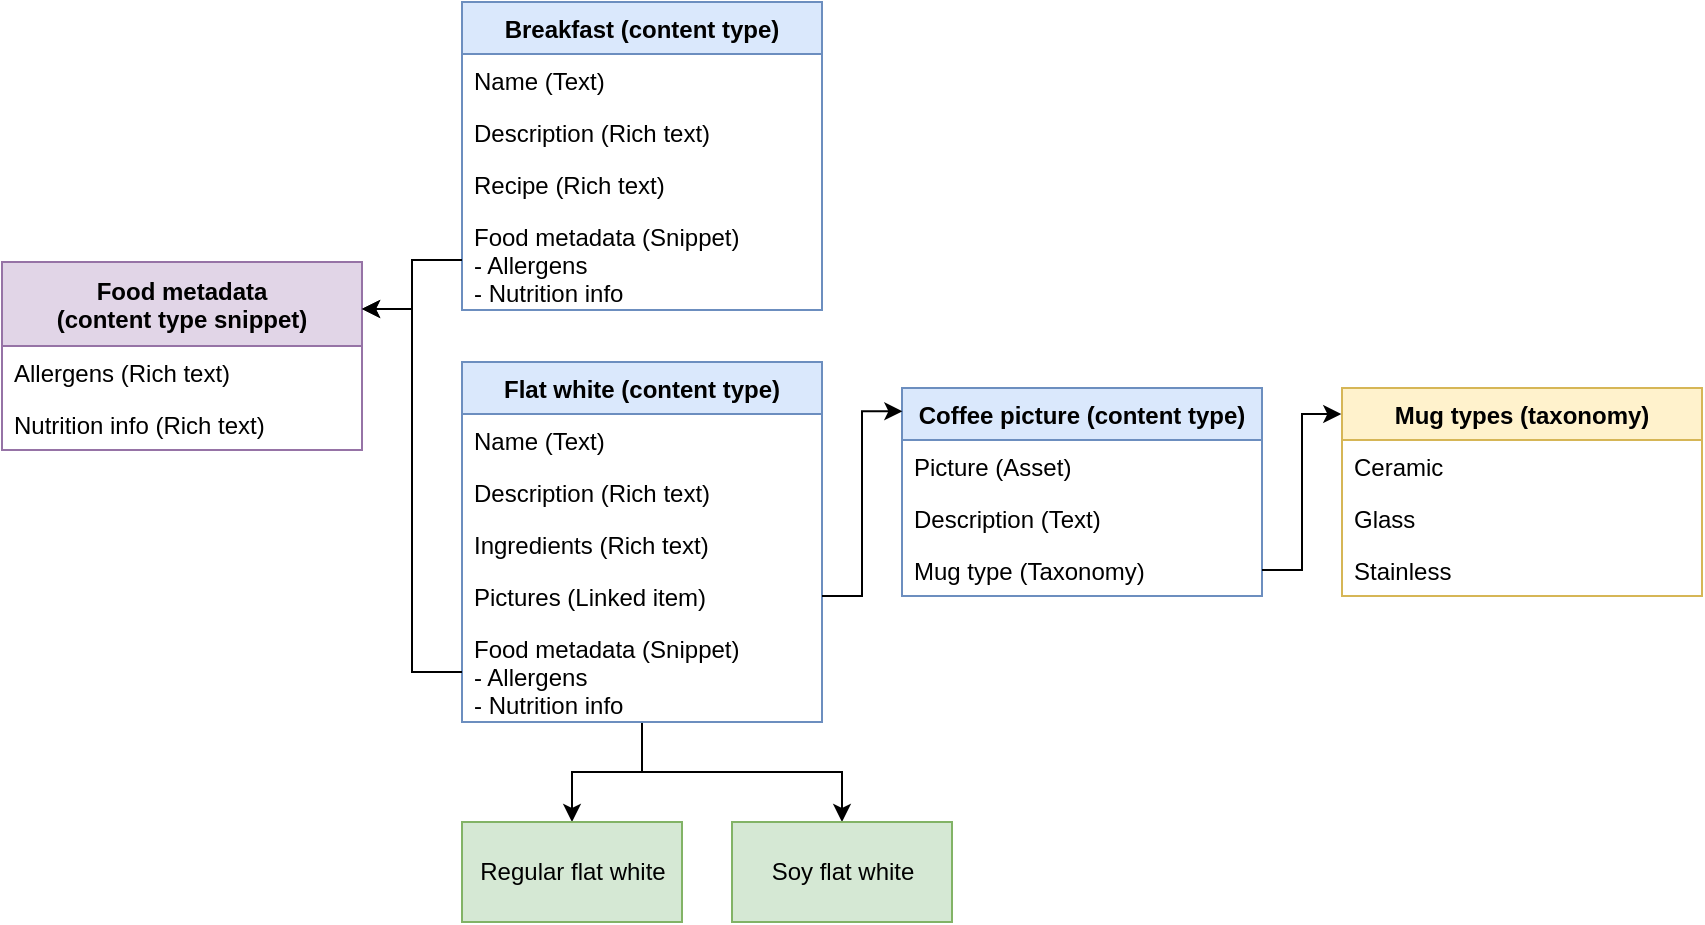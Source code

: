 <mxfile version="12.9.10" type="github">
  <diagram id="p0x3t8aoXwZ1nvyXleo0" name="Page-1">
    <mxGraphModel dx="2272" dy="1862" grid="1" gridSize="10" guides="1" tooltips="1" connect="1" arrows="1" fold="1" page="1" pageScale="1" pageWidth="850" pageHeight="1100" math="0" shadow="0">
      <root>
        <mxCell id="0" />
        <mxCell id="1" parent="0" />
        <mxCell id="DZxPxKHKe5NGjtcYWZLZ-1" style="edgeStyle=orthogonalEdgeStyle;rounded=0;orthogonalLoop=1;jettySize=auto;html=1;entryX=0.5;entryY=0;entryDx=0;entryDy=0;" edge="1" parent="1" source="DZxPxKHKe5NGjtcYWZLZ-3" target="DZxPxKHKe5NGjtcYWZLZ-17">
          <mxGeometry relative="1" as="geometry" />
        </mxCell>
        <mxCell id="DZxPxKHKe5NGjtcYWZLZ-2" style="edgeStyle=orthogonalEdgeStyle;rounded=0;orthogonalLoop=1;jettySize=auto;html=1;entryX=0.5;entryY=0;entryDx=0;entryDy=0;" edge="1" parent="1" source="DZxPxKHKe5NGjtcYWZLZ-3" target="DZxPxKHKe5NGjtcYWZLZ-18">
          <mxGeometry relative="1" as="geometry" />
        </mxCell>
        <mxCell id="DZxPxKHKe5NGjtcYWZLZ-3" value="Flat white (content type)" style="swimlane;fontStyle=1;childLayout=stackLayout;horizontal=1;startSize=26;fillColor=#dae8fc;horizontalStack=0;resizeParent=1;resizeParentMax=0;resizeLast=0;collapsible=1;marginBottom=0;strokeColor=#6c8ebf;" vertex="1" parent="1">
          <mxGeometry x="10" y="10" width="180" height="180" as="geometry" />
        </mxCell>
        <mxCell id="DZxPxKHKe5NGjtcYWZLZ-4" value="Name (Text)" style="text;strokeColor=none;fillColor=none;align=left;verticalAlign=top;spacingLeft=4;spacingRight=4;overflow=hidden;rotatable=0;points=[[0,0.5],[1,0.5]];portConstraint=eastwest;" vertex="1" parent="DZxPxKHKe5NGjtcYWZLZ-3">
          <mxGeometry y="26" width="180" height="26" as="geometry" />
        </mxCell>
        <mxCell id="DZxPxKHKe5NGjtcYWZLZ-5" value="Description (Rich text)" style="text;strokeColor=none;fillColor=none;align=left;verticalAlign=top;spacingLeft=4;spacingRight=4;overflow=hidden;rotatable=0;points=[[0,0.5],[1,0.5]];portConstraint=eastwest;" vertex="1" parent="DZxPxKHKe5NGjtcYWZLZ-3">
          <mxGeometry y="52" width="180" height="26" as="geometry" />
        </mxCell>
        <mxCell id="DZxPxKHKe5NGjtcYWZLZ-6" value="Ingredients (Rich text)" style="text;strokeColor=none;fillColor=none;align=left;verticalAlign=top;spacingLeft=4;spacingRight=4;overflow=hidden;rotatable=0;points=[[0,0.5],[1,0.5]];portConstraint=eastwest;" vertex="1" parent="DZxPxKHKe5NGjtcYWZLZ-3">
          <mxGeometry y="78" width="180" height="26" as="geometry" />
        </mxCell>
        <mxCell id="DZxPxKHKe5NGjtcYWZLZ-7" value="Pictures (Linked item)" style="text;strokeColor=none;fillColor=none;align=left;verticalAlign=top;spacingLeft=4;spacingRight=4;overflow=hidden;rotatable=0;points=[[0,0.5],[1,0.5]];portConstraint=eastwest;" vertex="1" parent="DZxPxKHKe5NGjtcYWZLZ-3">
          <mxGeometry y="104" width="180" height="26" as="geometry" />
        </mxCell>
        <mxCell id="DZxPxKHKe5NGjtcYWZLZ-8" value="Food metadata (Snippet)&#xa;- Allergens&#xa;- Nutrition info" style="text;strokeColor=none;fillColor=none;align=left;verticalAlign=top;spacingLeft=4;spacingRight=4;overflow=hidden;rotatable=0;points=[[0,0.5],[1,0.5]];portConstraint=eastwest;" vertex="1" parent="DZxPxKHKe5NGjtcYWZLZ-3">
          <mxGeometry y="130" width="180" height="50" as="geometry" />
        </mxCell>
        <mxCell id="DZxPxKHKe5NGjtcYWZLZ-9" value="Coffee picture (content type)" style="swimlane;fontStyle=1;childLayout=stackLayout;horizontal=1;startSize=26;fillColor=#dae8fc;horizontalStack=0;resizeParent=1;resizeParentMax=0;resizeLast=0;collapsible=1;marginBottom=0;strokeColor=#6c8ebf;" vertex="1" parent="1">
          <mxGeometry x="230" y="23" width="180" height="104" as="geometry" />
        </mxCell>
        <mxCell id="DZxPxKHKe5NGjtcYWZLZ-10" value="Picture (Asset)" style="text;strokeColor=none;fillColor=none;align=left;verticalAlign=top;spacingLeft=4;spacingRight=4;overflow=hidden;rotatable=0;points=[[0,0.5],[1,0.5]];portConstraint=eastwest;" vertex="1" parent="DZxPxKHKe5NGjtcYWZLZ-9">
          <mxGeometry y="26" width="180" height="26" as="geometry" />
        </mxCell>
        <mxCell id="DZxPxKHKe5NGjtcYWZLZ-11" value="Description (Text)" style="text;strokeColor=none;fillColor=none;align=left;verticalAlign=top;spacingLeft=4;spacingRight=4;overflow=hidden;rotatable=0;points=[[0,0.5],[1,0.5]];portConstraint=eastwest;" vertex="1" parent="DZxPxKHKe5NGjtcYWZLZ-9">
          <mxGeometry y="52" width="180" height="26" as="geometry" />
        </mxCell>
        <mxCell id="DZxPxKHKe5NGjtcYWZLZ-12" value="Mug type (Taxonomy)" style="text;strokeColor=none;fillColor=none;align=left;verticalAlign=top;spacingLeft=4;spacingRight=4;overflow=hidden;rotatable=0;points=[[0,0.5],[1,0.5]];portConstraint=eastwest;" vertex="1" parent="DZxPxKHKe5NGjtcYWZLZ-9">
          <mxGeometry y="78" width="180" height="26" as="geometry" />
        </mxCell>
        <mxCell id="DZxPxKHKe5NGjtcYWZLZ-13" value="Mug types (taxonomy)" style="swimlane;fontStyle=1;childLayout=stackLayout;horizontal=1;startSize=26;fillColor=#fff2cc;horizontalStack=0;resizeParent=1;resizeParentMax=0;resizeLast=0;collapsible=1;marginBottom=0;strokeColor=#d6b656;swimlaneLine=1;" vertex="1" parent="1">
          <mxGeometry x="450" y="23" width="180" height="104" as="geometry" />
        </mxCell>
        <mxCell id="DZxPxKHKe5NGjtcYWZLZ-14" value="Ceramic" style="text;strokeColor=none;fillColor=none;align=left;verticalAlign=top;spacingLeft=4;spacingRight=4;overflow=hidden;rotatable=0;points=[[0,0.5],[1,0.5]];portConstraint=eastwest;" vertex="1" parent="DZxPxKHKe5NGjtcYWZLZ-13">
          <mxGeometry y="26" width="180" height="26" as="geometry" />
        </mxCell>
        <mxCell id="DZxPxKHKe5NGjtcYWZLZ-15" value="Glass" style="text;strokeColor=none;fillColor=none;align=left;verticalAlign=top;spacingLeft=4;spacingRight=4;overflow=hidden;rotatable=0;points=[[0,0.5],[1,0.5]];portConstraint=eastwest;" vertex="1" parent="DZxPxKHKe5NGjtcYWZLZ-13">
          <mxGeometry y="52" width="180" height="26" as="geometry" />
        </mxCell>
        <mxCell id="DZxPxKHKe5NGjtcYWZLZ-16" value="Stainless" style="text;strokeColor=none;fillColor=none;align=left;verticalAlign=top;spacingLeft=4;spacingRight=4;overflow=hidden;rotatable=0;points=[[0,0.5],[1,0.5]];portConstraint=eastwest;" vertex="1" parent="DZxPxKHKe5NGjtcYWZLZ-13">
          <mxGeometry y="78" width="180" height="26" as="geometry" />
        </mxCell>
        <mxCell id="DZxPxKHKe5NGjtcYWZLZ-17" value="Regular flat white" style="html=1;fillColor=#d5e8d4;strokeColor=#82b366;" vertex="1" parent="1">
          <mxGeometry x="10" y="240" width="110" height="50" as="geometry" />
        </mxCell>
        <mxCell id="DZxPxKHKe5NGjtcYWZLZ-18" value="Soy flat white" style="html=1;fillColor=#d5e8d4;strokeColor=#82b366;" vertex="1" parent="1">
          <mxGeometry x="145" y="240" width="110" height="50" as="geometry" />
        </mxCell>
        <mxCell id="DZxPxKHKe5NGjtcYWZLZ-19" style="edgeStyle=orthogonalEdgeStyle;rounded=0;orthogonalLoop=1;jettySize=auto;html=1;entryX=0.001;entryY=0.112;entryDx=0;entryDy=0;entryPerimeter=0;" edge="1" parent="1" source="DZxPxKHKe5NGjtcYWZLZ-7" target="DZxPxKHKe5NGjtcYWZLZ-9">
          <mxGeometry relative="1" as="geometry" />
        </mxCell>
        <mxCell id="DZxPxKHKe5NGjtcYWZLZ-20" style="edgeStyle=orthogonalEdgeStyle;rounded=0;orthogonalLoop=1;jettySize=auto;html=1;entryX=-0.002;entryY=0.125;entryDx=0;entryDy=0;entryPerimeter=0;" edge="1" parent="1" source="DZxPxKHKe5NGjtcYWZLZ-12" target="DZxPxKHKe5NGjtcYWZLZ-13">
          <mxGeometry relative="1" as="geometry" />
        </mxCell>
        <mxCell id="DZxPxKHKe5NGjtcYWZLZ-21" value="Breakfast (content type)" style="swimlane;fontStyle=1;childLayout=stackLayout;horizontal=1;startSize=26;fillColor=#dae8fc;horizontalStack=0;resizeParent=1;resizeParentMax=0;resizeLast=0;collapsible=1;marginBottom=0;strokeColor=#6c8ebf;" vertex="1" parent="1">
          <mxGeometry x="10" y="-170" width="180" height="154" as="geometry" />
        </mxCell>
        <mxCell id="DZxPxKHKe5NGjtcYWZLZ-22" value="Name (Text)" style="text;strokeColor=none;fillColor=none;align=left;verticalAlign=top;spacingLeft=4;spacingRight=4;overflow=hidden;rotatable=0;points=[[0,0.5],[1,0.5]];portConstraint=eastwest;" vertex="1" parent="DZxPxKHKe5NGjtcYWZLZ-21">
          <mxGeometry y="26" width="180" height="26" as="geometry" />
        </mxCell>
        <mxCell id="DZxPxKHKe5NGjtcYWZLZ-23" value="Description (Rich text)" style="text;strokeColor=none;fillColor=none;align=left;verticalAlign=top;spacingLeft=4;spacingRight=4;overflow=hidden;rotatable=0;points=[[0,0.5],[1,0.5]];portConstraint=eastwest;" vertex="1" parent="DZxPxKHKe5NGjtcYWZLZ-21">
          <mxGeometry y="52" width="180" height="26" as="geometry" />
        </mxCell>
        <mxCell id="DZxPxKHKe5NGjtcYWZLZ-24" value="Recipe (Rich text)" style="text;strokeColor=none;fillColor=none;align=left;verticalAlign=top;spacingLeft=4;spacingRight=4;overflow=hidden;rotatable=0;points=[[0,0.5],[1,0.5]];portConstraint=eastwest;" vertex="1" parent="DZxPxKHKe5NGjtcYWZLZ-21">
          <mxGeometry y="78" width="180" height="26" as="geometry" />
        </mxCell>
        <mxCell id="DZxPxKHKe5NGjtcYWZLZ-25" value="Food metadata (Snippet)&#xa;- Allergens&#xa;- Nutrition info" style="text;strokeColor=none;fillColor=none;align=left;verticalAlign=top;spacingLeft=4;spacingRight=4;overflow=hidden;rotatable=0;points=[[0,0.5],[1,0.5]];portConstraint=eastwest;" vertex="1" parent="DZxPxKHKe5NGjtcYWZLZ-21">
          <mxGeometry y="104" width="180" height="50" as="geometry" />
        </mxCell>
        <mxCell id="DZxPxKHKe5NGjtcYWZLZ-26" value="Food metadata&#xa;(content type snippet)" style="swimlane;fontStyle=1;childLayout=stackLayout;horizontal=1;startSize=42;fillColor=#e1d5e7;horizontalStack=0;resizeParent=1;resizeParentMax=0;resizeLast=0;collapsible=1;marginBottom=0;strokeColor=#9673a6;" vertex="1" parent="1">
          <mxGeometry x="-220" y="-40" width="180" height="94" as="geometry" />
        </mxCell>
        <mxCell id="DZxPxKHKe5NGjtcYWZLZ-27" value="Allergens (Rich text)" style="text;strokeColor=none;fillColor=none;align=left;verticalAlign=top;spacingLeft=4;spacingRight=4;overflow=hidden;rotatable=0;points=[[0,0.5],[1,0.5]];portConstraint=eastwest;" vertex="1" parent="DZxPxKHKe5NGjtcYWZLZ-26">
          <mxGeometry y="42" width="180" height="26" as="geometry" />
        </mxCell>
        <mxCell id="DZxPxKHKe5NGjtcYWZLZ-28" value="Nutrition info (Rich text)" style="text;strokeColor=none;fillColor=none;align=left;verticalAlign=top;spacingLeft=4;spacingRight=4;overflow=hidden;rotatable=0;points=[[0,0.5],[1,0.5]];portConstraint=eastwest;" vertex="1" parent="DZxPxKHKe5NGjtcYWZLZ-26">
          <mxGeometry y="68" width="180" height="26" as="geometry" />
        </mxCell>
        <mxCell id="DZxPxKHKe5NGjtcYWZLZ-29" style="edgeStyle=orthogonalEdgeStyle;rounded=0;orthogonalLoop=1;jettySize=auto;html=1;entryX=1;entryY=0.25;entryDx=0;entryDy=0;" edge="1" parent="1" source="DZxPxKHKe5NGjtcYWZLZ-25" target="DZxPxKHKe5NGjtcYWZLZ-26">
          <mxGeometry relative="1" as="geometry" />
        </mxCell>
        <mxCell id="DZxPxKHKe5NGjtcYWZLZ-30" style="edgeStyle=orthogonalEdgeStyle;rounded=0;orthogonalLoop=1;jettySize=auto;html=1;entryX=1;entryY=0.25;entryDx=0;entryDy=0;" edge="1" parent="1" source="DZxPxKHKe5NGjtcYWZLZ-8" target="DZxPxKHKe5NGjtcYWZLZ-26">
          <mxGeometry relative="1" as="geometry" />
        </mxCell>
      </root>
    </mxGraphModel>
  </diagram>
</mxfile>
